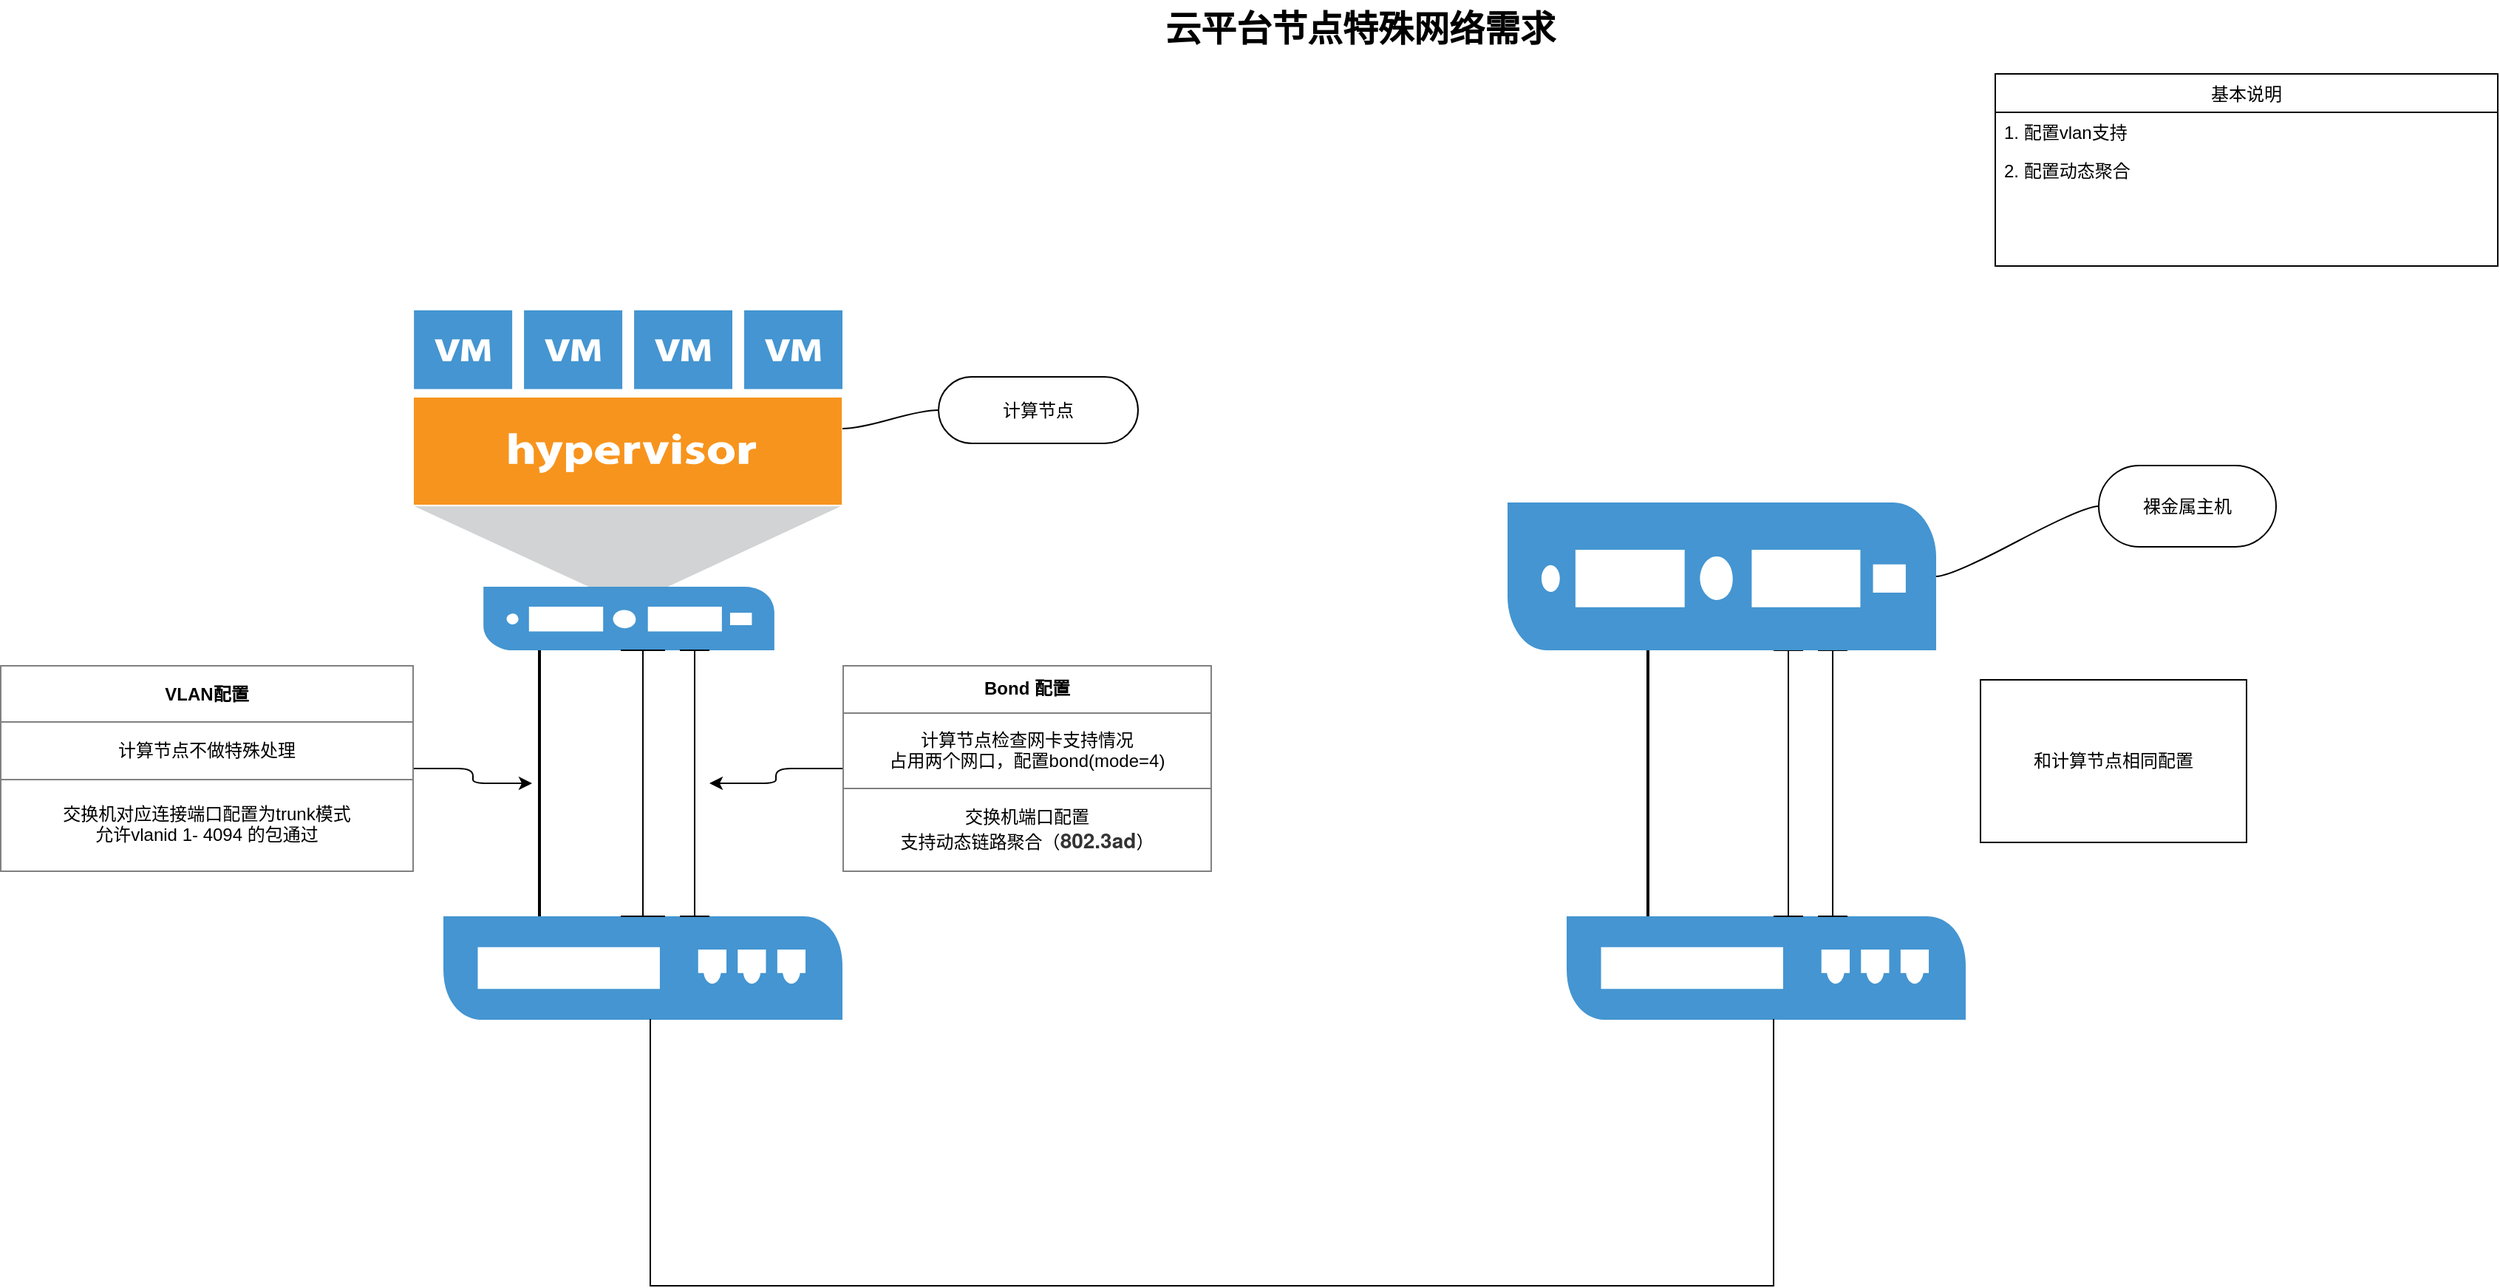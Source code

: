 <mxfile version="14.5.8" type="github">
  <diagram name="Page-1" id="197159a0-c6a4-9194-75a8-e4174976684c">
    <mxGraphModel dx="3175.5" dy="762" grid="1" gridSize="10" guides="1" tooltips="1" connect="1" arrows="1" fold="1" page="1" pageScale="1.5" pageWidth="1169" pageHeight="826" background="none" math="0" shadow="0">
      <root>
        <mxCell id="0" style=";html=1;" />
        <mxCell id="1" style=";html=1;" parent="0" />
        <mxCell id="1257a543d1cacc4b-52" value="云平台节点特殊网络需求" style="text;strokeColor=none;fillColor=none;html=1;fontSize=24;fontStyle=1;verticalAlign=middle;align=center;" parent="1" vertex="1">
          <mxGeometry x="160" y="60" width="1420" height="40" as="geometry" />
        </mxCell>
        <mxCell id="iEw7656S64yrgNW09MVD-2" value="基本说明" style="swimlane;fontStyle=0;childLayout=stackLayout;horizontal=1;startSize=26;fillColor=none;horizontalStack=0;resizeParent=1;resizeParentMax=0;resizeLast=0;collapsible=1;marginBottom=0;" vertex="1" parent="1">
          <mxGeometry x="1300" y="110" width="340" height="130" as="geometry" />
        </mxCell>
        <mxCell id="iEw7656S64yrgNW09MVD-3" value="1. 配置vlan支持" style="text;strokeColor=none;fillColor=none;align=left;verticalAlign=top;spacingLeft=4;spacingRight=4;overflow=hidden;rotatable=0;points=[[0,0.5],[1,0.5]];portConstraint=eastwest;" vertex="1" parent="iEw7656S64yrgNW09MVD-2">
          <mxGeometry y="26" width="340" height="26" as="geometry" />
        </mxCell>
        <mxCell id="iEw7656S64yrgNW09MVD-4" value="2. 配置动态聚合" style="text;strokeColor=none;fillColor=none;align=left;verticalAlign=top;spacingLeft=4;spacingRight=4;overflow=hidden;rotatable=0;points=[[0,0.5],[1,0.5]];portConstraint=eastwest;" vertex="1" parent="iEw7656S64yrgNW09MVD-2">
          <mxGeometry y="52" width="340" height="78" as="geometry" />
        </mxCell>
        <mxCell id="iEw7656S64yrgNW09MVD-12" value="" style="pointerEvents=1;shadow=0;dashed=0;html=1;strokeColor=none;fillColor=#4495D1;labelPosition=center;verticalLabelPosition=bottom;verticalAlign=top;align=center;outlineConnect=0;shape=mxgraph.veeam.virtual_host;" vertex="1" parent="1">
          <mxGeometry x="230" y="270" width="290" height="230" as="geometry" />
        </mxCell>
        <mxCell id="iEw7656S64yrgNW09MVD-14" value="" style="pointerEvents=1;shadow=0;dashed=0;html=1;strokeColor=none;fillColor=#4495D1;labelPosition=center;verticalLabelPosition=bottom;verticalAlign=top;align=center;outlineConnect=0;shape=mxgraph.veeam.2d.switch;" vertex="1" parent="1">
          <mxGeometry x="250" y="680" width="270" height="70" as="geometry" />
        </mxCell>
        <mxCell id="iEw7656S64yrgNW09MVD-16" value="" style="pointerEvents=1;shadow=0;dashed=0;html=1;strokeColor=none;fillColor=#4495D1;labelPosition=center;verticalLabelPosition=bottom;verticalAlign=top;align=center;outlineConnect=0;shape=mxgraph.veeam.2d.switch;" vertex="1" parent="1">
          <mxGeometry x="1010" y="680" width="270" height="70" as="geometry" />
        </mxCell>
        <mxCell id="iEw7656S64yrgNW09MVD-17" value="" style="line;strokeWidth=2;direction=south;html=1;" vertex="1" parent="1">
          <mxGeometry x="310" y="500" width="10" height="180" as="geometry" />
        </mxCell>
        <mxCell id="iEw7656S64yrgNW09MVD-18" value="" style="line;strokeWidth=2;direction=south;html=1;" vertex="1" parent="1">
          <mxGeometry x="1060" y="500" width="10" height="180" as="geometry" />
        </mxCell>
        <mxCell id="iEw7656S64yrgNW09MVD-21" value="" style="shape=crossbar;whiteSpace=wrap;html=1;rounded=1;direction=south;" vertex="1" parent="1">
          <mxGeometry x="370" y="500" width="30" height="180" as="geometry" />
        </mxCell>
        <mxCell id="iEw7656S64yrgNW09MVD-22" value="" style="shape=crossbar;whiteSpace=wrap;html=1;rounded=1;direction=south;" vertex="1" parent="1">
          <mxGeometry x="410" y="500" width="20" height="180" as="geometry" />
        </mxCell>
        <mxCell id="iEw7656S64yrgNW09MVD-23" value="" style="shape=crossbar;whiteSpace=wrap;html=1;rounded=1;direction=south;" vertex="1" parent="1">
          <mxGeometry x="1150" y="500" width="20" height="180" as="geometry" />
        </mxCell>
        <mxCell id="iEw7656S64yrgNW09MVD-25" value="" style="shape=crossbar;whiteSpace=wrap;html=1;rounded=1;direction=south;" vertex="1" parent="1">
          <mxGeometry x="1180" y="500" width="20" height="180" as="geometry" />
        </mxCell>
        <mxCell id="iEw7656S64yrgNW09MVD-28" value="&lt;table border=&quot;1&quot; width=&quot;100%&quot; cellpadding=&quot;4&quot; style=&quot;width: 100% ; height: 100% ; border-collapse: collapse&quot;&gt;&lt;tbody&gt;&lt;tr&gt;&lt;th align=&quot;center&quot;&gt;Bond 配置&lt;/th&gt;&lt;/tr&gt;&lt;tr&gt;&lt;td align=&quot;center&quot;&gt;计算节点检查网卡支持情况&lt;br&gt;占用两个网口，配置bond(mode=4)&lt;/td&gt;&lt;/tr&gt;&lt;tr&gt;&lt;td align=&quot;center&quot;&gt;交换机端口配置&lt;br&gt;支持动态链路聚合（&lt;strong style=&quot;margin: 0px ; padding: 0px ; color: rgb(51 , 51 , 51) ; font-family: &amp;#34;pingfang sc&amp;#34; , &amp;#34;microsoft yahei&amp;#34; , &amp;#34;helvetica neue&amp;#34; , &amp;#34;helvetica&amp;#34; , &amp;#34;arial&amp;#34; , sans-serif ; font-size: 14px ; background-color: rgb(255 , 255 , 255)&quot;&gt;802.3ad&lt;/strong&gt;）&lt;br&gt;&lt;/td&gt;&lt;/tr&gt;&lt;/tbody&gt;&lt;/table&gt;" style="text;html=1;strokeColor=none;fillColor=none;overflow=fill;" vertex="1" parent="1">
          <mxGeometry x="520" y="510" width="250" height="140" as="geometry" />
        </mxCell>
        <mxCell id="iEw7656S64yrgNW09MVD-29" value="&lt;table border=&quot;1&quot; width=&quot;100%&quot; cellpadding=&quot;4&quot; style=&quot;width: 100% ; height: 100% ; border-collapse: collapse&quot;&gt;&lt;tbody&gt;&lt;tr&gt;&lt;th align=&quot;center&quot;&gt;VLAN配置&lt;/th&gt;&lt;/tr&gt;&lt;tr&gt;&lt;td align=&quot;center&quot;&gt;计算节点不做特殊处理&lt;/td&gt;&lt;/tr&gt;&lt;tr&gt;&lt;td align=&quot;center&quot;&gt;交换机对应连接端口配置为trunk模式&lt;br&gt;允许vlanid 1- 4094 的包通过&lt;/td&gt;&lt;/tr&gt;&lt;/tbody&gt;&lt;/table&gt;" style="text;html=1;strokeColor=none;fillColor=none;overflow=fill;" vertex="1" parent="1">
          <mxGeometry x="-50" y="510" width="280" height="140" as="geometry" />
        </mxCell>
        <mxCell id="iEw7656S64yrgNW09MVD-30" value="" style="edgeStyle=elbowEdgeStyle;elbow=horizontal;endArrow=classic;html=1;exitX=0;exitY=0.5;exitDx=0;exitDy=0;" edge="1" parent="1" source="iEw7656S64yrgNW09MVD-28" target="iEw7656S64yrgNW09MVD-22">
          <mxGeometry width="50" height="50" relative="1" as="geometry">
            <mxPoint x="710" y="640" as="sourcePoint" />
            <mxPoint x="760" y="590" as="targetPoint" />
          </mxGeometry>
        </mxCell>
        <mxCell id="iEw7656S64yrgNW09MVD-31" value="" style="edgeStyle=elbowEdgeStyle;elbow=horizontal;endArrow=classic;html=1;exitX=1;exitY=0.5;exitDx=0;exitDy=0;" edge="1" parent="1" source="iEw7656S64yrgNW09MVD-29" target="iEw7656S64yrgNW09MVD-17">
          <mxGeometry width="50" height="50" relative="1" as="geometry">
            <mxPoint x="80" y="430" as="sourcePoint" />
            <mxPoint x="130" y="380" as="targetPoint" />
          </mxGeometry>
        </mxCell>
        <mxCell id="iEw7656S64yrgNW09MVD-34" value="" style="shape=partialRectangle;whiteSpace=wrap;html=1;bottom=1;right=1;left=1;top=0;fillColor=none;routingCenterX=-0.5;" vertex="1" parent="1">
          <mxGeometry x="390" y="750" width="760" height="180" as="geometry" />
        </mxCell>
        <mxCell id="iEw7656S64yrgNW09MVD-36" value="" style="pointerEvents=1;shadow=0;dashed=0;html=1;strokeColor=none;fillColor=#4495D1;labelPosition=center;verticalLabelPosition=bottom;verticalAlign=top;align=center;outlineConnect=0;shape=mxgraph.veeam.server;" vertex="1" parent="1">
          <mxGeometry x="970" y="400" width="290" height="100" as="geometry" />
        </mxCell>
        <mxCell id="iEw7656S64yrgNW09MVD-37" value="裸金属主机" style="whiteSpace=wrap;html=1;rounded=1;arcSize=50;align=center;verticalAlign=middle;strokeWidth=1;autosize=1;spacing=4;treeFolding=1;treeMoving=1;newEdgeStyle={&quot;edgeStyle&quot;:&quot;entityRelationEdgeStyle&quot;,&quot;startArrow&quot;:&quot;none&quot;,&quot;endArrow&quot;:&quot;none&quot;,&quot;segment&quot;:10,&quot;curved&quot;:1};" vertex="1" parent="1">
          <mxGeometry x="1370" y="375" width="120" height="55" as="geometry" />
        </mxCell>
        <mxCell id="iEw7656S64yrgNW09MVD-38" value="" style="edgeStyle=entityRelationEdgeStyle;startArrow=none;endArrow=none;segment=10;curved=1;" edge="1" target="iEw7656S64yrgNW09MVD-37" parent="1" source="iEw7656S64yrgNW09MVD-36">
          <mxGeometry relative="1" as="geometry">
            <mxPoint x="760" y="530" as="sourcePoint" />
          </mxGeometry>
        </mxCell>
        <mxCell id="iEw7656S64yrgNW09MVD-39" value="计算节点" style="whiteSpace=wrap;html=1;rounded=1;arcSize=50;align=center;verticalAlign=middle;strokeWidth=1;autosize=1;spacing=4;treeFolding=1;treeMoving=1;newEdgeStyle={&quot;edgeStyle&quot;:&quot;entityRelationEdgeStyle&quot;,&quot;startArrow&quot;:&quot;none&quot;,&quot;endArrow&quot;:&quot;none&quot;,&quot;segment&quot;:10,&quot;curved&quot;:1};" vertex="1" parent="1">
          <mxGeometry x="585" y="315" width="135" height="45" as="geometry" />
        </mxCell>
        <mxCell id="iEw7656S64yrgNW09MVD-40" value="" style="edgeStyle=entityRelationEdgeStyle;startArrow=none;endArrow=none;segment=10;curved=1;" edge="1" target="iEw7656S64yrgNW09MVD-39" parent="1">
          <mxGeometry relative="1" as="geometry">
            <mxPoint x="520" y="350" as="sourcePoint" />
          </mxGeometry>
        </mxCell>
        <UserObject label="和计算节点相同配置" treeRoot="1" id="iEw7656S64yrgNW09MVD-42">
          <mxCell style="whiteSpace=wrap;html=1;align=center;treeFolding=1;treeMoving=1;newEdgeStyle={&quot;edgeStyle&quot;:&quot;elbowEdgeStyle&quot;,&quot;startArrow&quot;:&quot;none&quot;,&quot;endArrow&quot;:&quot;none&quot;};" vertex="1" parent="1">
            <mxGeometry x="1290" y="520" width="180" height="110" as="geometry" />
          </mxCell>
        </UserObject>
      </root>
    </mxGraphModel>
  </diagram>
</mxfile>
